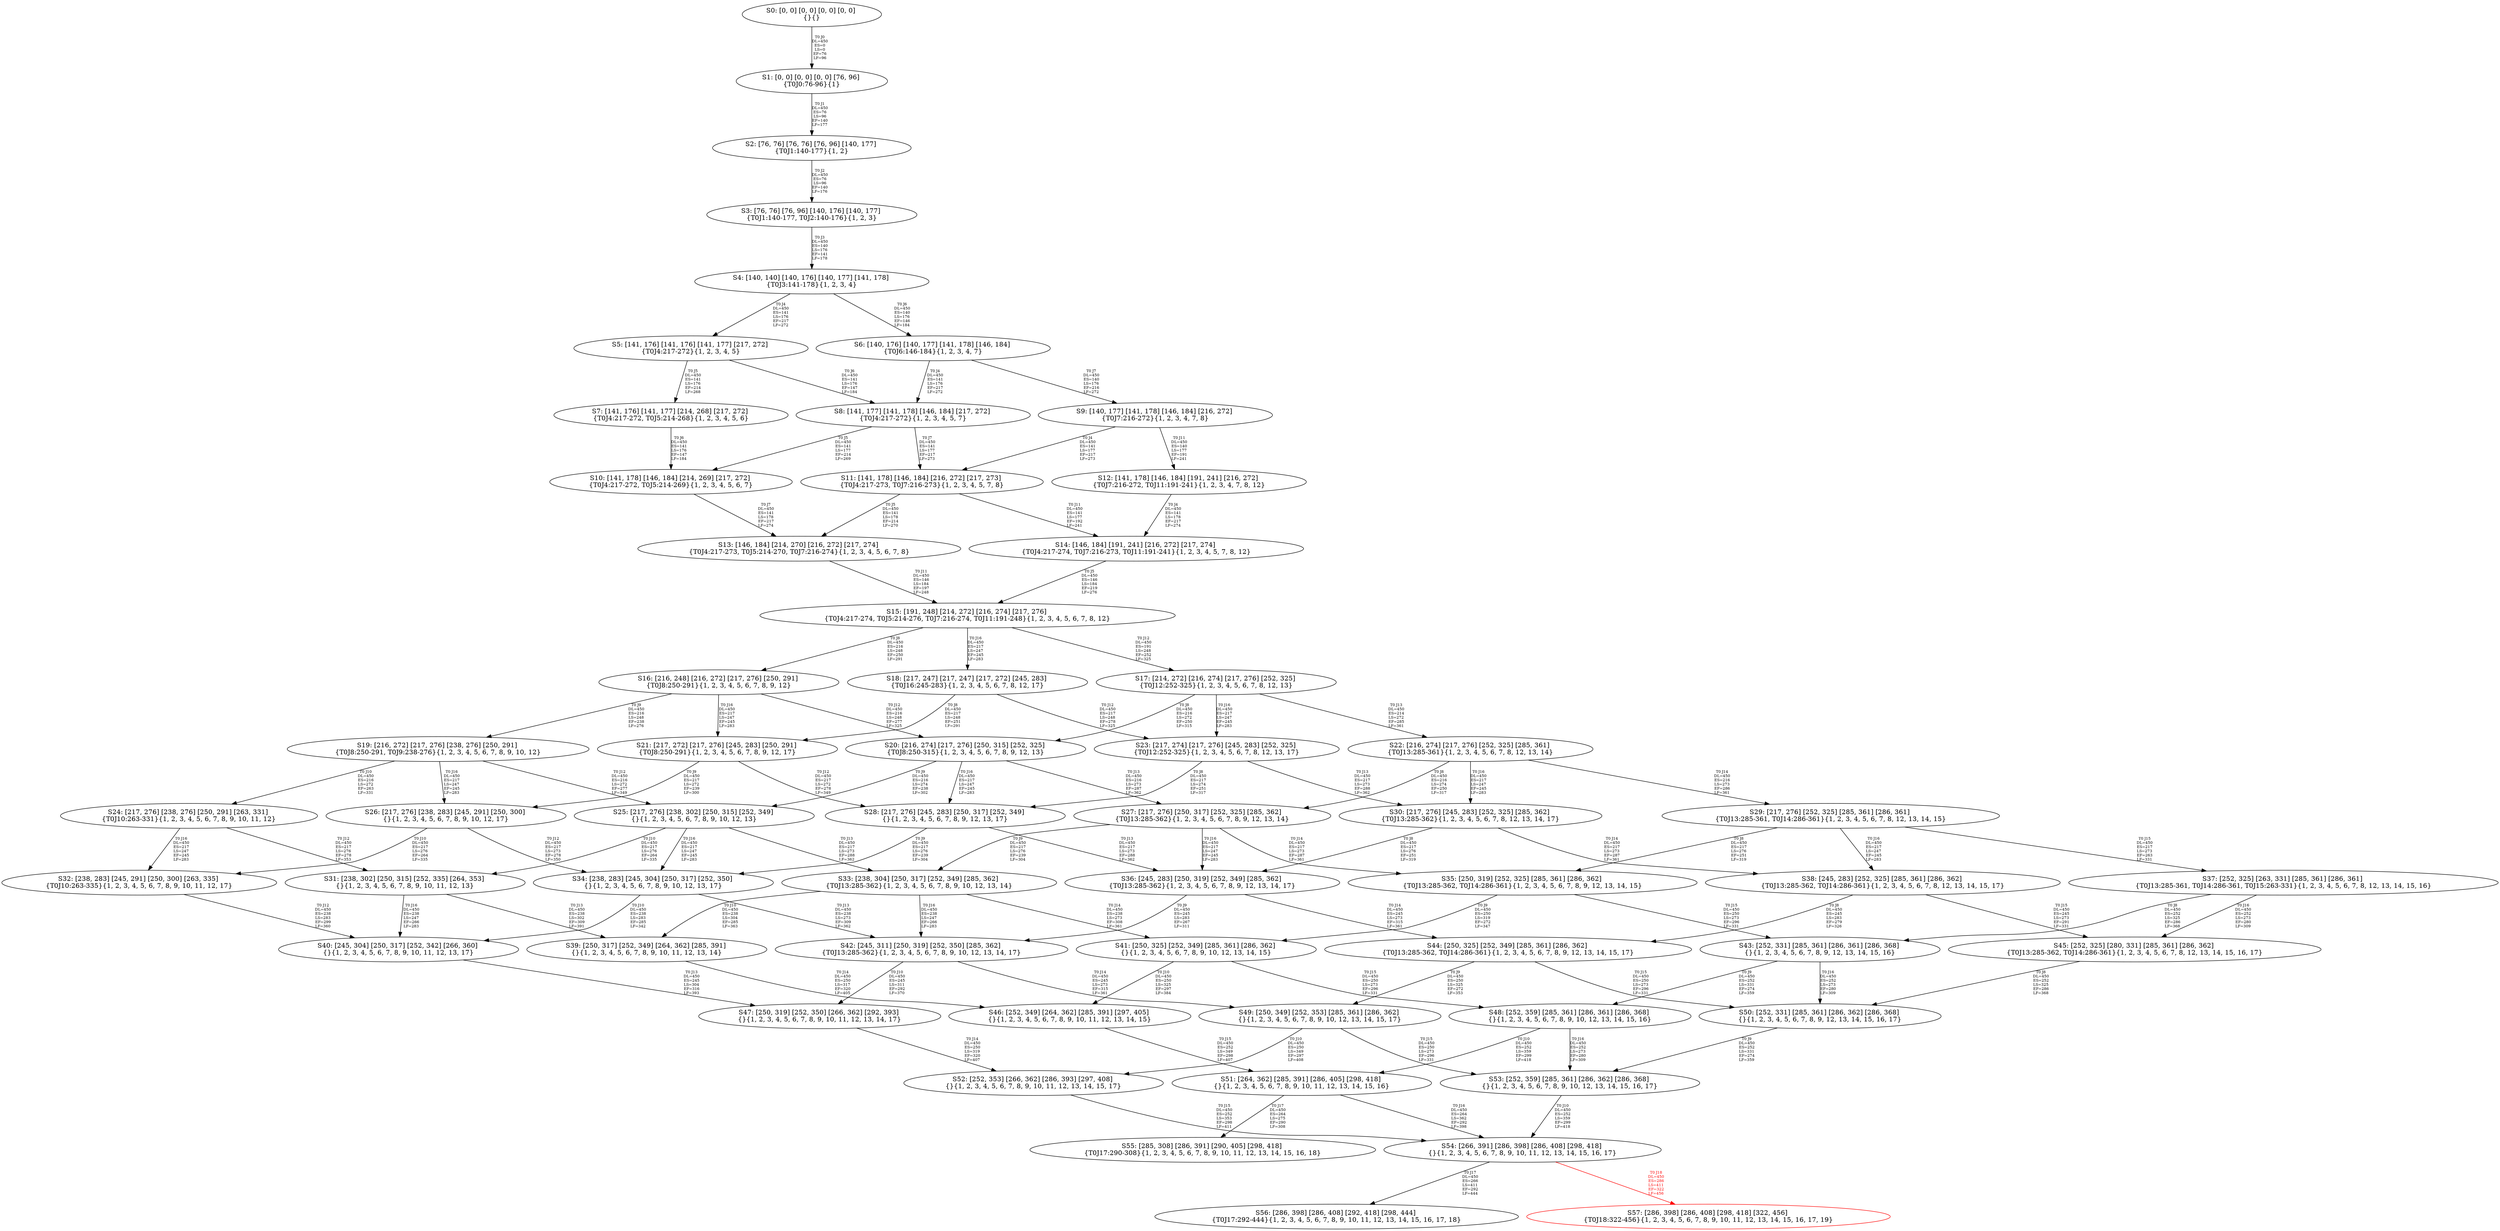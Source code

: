 digraph {
	S0[label="S0: [0, 0] [0, 0] [0, 0] [0, 0] \n{}{}"];
	S1[label="S1: [0, 0] [0, 0] [0, 0] [76, 96] \n{T0J0:76-96}{1}"];
	S2[label="S2: [76, 76] [76, 76] [76, 96] [140, 177] \n{T0J1:140-177}{1, 2}"];
	S3[label="S3: [76, 76] [76, 96] [140, 176] [140, 177] \n{T0J1:140-177, T0J2:140-176}{1, 2, 3}"];
	S4[label="S4: [140, 140] [140, 176] [140, 177] [141, 178] \n{T0J3:141-178}{1, 2, 3, 4}"];
	S5[label="S5: [141, 176] [141, 176] [141, 177] [217, 272] \n{T0J4:217-272}{1, 2, 3, 4, 5}"];
	S6[label="S6: [140, 176] [140, 177] [141, 178] [146, 184] \n{T0J6:146-184}{1, 2, 3, 4, 7}"];
	S7[label="S7: [141, 176] [141, 177] [214, 268] [217, 272] \n{T0J4:217-272, T0J5:214-268}{1, 2, 3, 4, 5, 6}"];
	S8[label="S8: [141, 177] [141, 178] [146, 184] [217, 272] \n{T0J4:217-272}{1, 2, 3, 4, 5, 7}"];
	S9[label="S9: [140, 177] [141, 178] [146, 184] [216, 272] \n{T0J7:216-272}{1, 2, 3, 4, 7, 8}"];
	S10[label="S10: [141, 178] [146, 184] [214, 269] [217, 272] \n{T0J4:217-272, T0J5:214-269}{1, 2, 3, 4, 5, 6, 7}"];
	S11[label="S11: [141, 178] [146, 184] [216, 272] [217, 273] \n{T0J4:217-273, T0J7:216-273}{1, 2, 3, 4, 5, 7, 8}"];
	S12[label="S12: [141, 178] [146, 184] [191, 241] [216, 272] \n{T0J7:216-272, T0J11:191-241}{1, 2, 3, 4, 7, 8, 12}"];
	S13[label="S13: [146, 184] [214, 270] [216, 272] [217, 274] \n{T0J4:217-273, T0J5:214-270, T0J7:216-274}{1, 2, 3, 4, 5, 6, 7, 8}"];
	S14[label="S14: [146, 184] [191, 241] [216, 272] [217, 274] \n{T0J4:217-274, T0J7:216-273, T0J11:191-241}{1, 2, 3, 4, 5, 7, 8, 12}"];
	S15[label="S15: [191, 248] [214, 272] [216, 274] [217, 276] \n{T0J4:217-274, T0J5:214-276, T0J7:216-274, T0J11:191-248}{1, 2, 3, 4, 5, 6, 7, 8, 12}"];
	S16[label="S16: [216, 248] [216, 272] [217, 276] [250, 291] \n{T0J8:250-291}{1, 2, 3, 4, 5, 6, 7, 8, 9, 12}"];
	S17[label="S17: [214, 272] [216, 274] [217, 276] [252, 325] \n{T0J12:252-325}{1, 2, 3, 4, 5, 6, 7, 8, 12, 13}"];
	S18[label="S18: [217, 247] [217, 247] [217, 272] [245, 283] \n{T0J16:245-283}{1, 2, 3, 4, 5, 6, 7, 8, 12, 17}"];
	S19[label="S19: [216, 272] [217, 276] [238, 276] [250, 291] \n{T0J8:250-291, T0J9:238-276}{1, 2, 3, 4, 5, 6, 7, 8, 9, 10, 12}"];
	S20[label="S20: [216, 274] [217, 276] [250, 315] [252, 325] \n{T0J8:250-315}{1, 2, 3, 4, 5, 6, 7, 8, 9, 12, 13}"];
	S21[label="S21: [217, 272] [217, 276] [245, 283] [250, 291] \n{T0J8:250-291}{1, 2, 3, 4, 5, 6, 7, 8, 9, 12, 17}"];
	S22[label="S22: [216, 274] [217, 276] [252, 325] [285, 361] \n{T0J13:285-361}{1, 2, 3, 4, 5, 6, 7, 8, 12, 13, 14}"];
	S23[label="S23: [217, 274] [217, 276] [245, 283] [252, 325] \n{T0J12:252-325}{1, 2, 3, 4, 5, 6, 7, 8, 12, 13, 17}"];
	S24[label="S24: [217, 276] [238, 276] [250, 291] [263, 331] \n{T0J10:263-331}{1, 2, 3, 4, 5, 6, 7, 8, 9, 10, 11, 12}"];
	S25[label="S25: [217, 276] [238, 302] [250, 315] [252, 349] \n{}{1, 2, 3, 4, 5, 6, 7, 8, 9, 10, 12, 13}"];
	S26[label="S26: [217, 276] [238, 283] [245, 291] [250, 300] \n{}{1, 2, 3, 4, 5, 6, 7, 8, 9, 10, 12, 17}"];
	S27[label="S27: [217, 276] [250, 317] [252, 325] [285, 362] \n{T0J13:285-362}{1, 2, 3, 4, 5, 6, 7, 8, 9, 12, 13, 14}"];
	S28[label="S28: [217, 276] [245, 283] [250, 317] [252, 349] \n{}{1, 2, 3, 4, 5, 6, 7, 8, 9, 12, 13, 17}"];
	S29[label="S29: [217, 276] [252, 325] [285, 361] [286, 361] \n{T0J13:285-361, T0J14:286-361}{1, 2, 3, 4, 5, 6, 7, 8, 12, 13, 14, 15}"];
	S30[label="S30: [217, 276] [245, 283] [252, 325] [285, 362] \n{T0J13:285-362}{1, 2, 3, 4, 5, 6, 7, 8, 12, 13, 14, 17}"];
	S31[label="S31: [238, 302] [250, 315] [252, 335] [264, 353] \n{}{1, 2, 3, 4, 5, 6, 7, 8, 9, 10, 11, 12, 13}"];
	S32[label="S32: [238, 283] [245, 291] [250, 300] [263, 335] \n{T0J10:263-335}{1, 2, 3, 4, 5, 6, 7, 8, 9, 10, 11, 12, 17}"];
	S33[label="S33: [238, 304] [250, 317] [252, 349] [285, 362] \n{T0J13:285-362}{1, 2, 3, 4, 5, 6, 7, 8, 9, 10, 12, 13, 14}"];
	S34[label="S34: [238, 283] [245, 304] [250, 317] [252, 350] \n{}{1, 2, 3, 4, 5, 6, 7, 8, 9, 10, 12, 13, 17}"];
	S35[label="S35: [250, 319] [252, 325] [285, 361] [286, 362] \n{T0J13:285-362, T0J14:286-361}{1, 2, 3, 4, 5, 6, 7, 8, 9, 12, 13, 14, 15}"];
	S36[label="S36: [245, 283] [250, 319] [252, 349] [285, 362] \n{T0J13:285-362}{1, 2, 3, 4, 5, 6, 7, 8, 9, 12, 13, 14, 17}"];
	S37[label="S37: [252, 325] [263, 331] [285, 361] [286, 361] \n{T0J13:285-361, T0J14:286-361, T0J15:263-331}{1, 2, 3, 4, 5, 6, 7, 8, 12, 13, 14, 15, 16}"];
	S38[label="S38: [245, 283] [252, 325] [285, 361] [286, 362] \n{T0J13:285-362, T0J14:286-361}{1, 2, 3, 4, 5, 6, 7, 8, 12, 13, 14, 15, 17}"];
	S39[label="S39: [250, 317] [252, 349] [264, 362] [285, 391] \n{}{1, 2, 3, 4, 5, 6, 7, 8, 9, 10, 11, 12, 13, 14}"];
	S40[label="S40: [245, 304] [250, 317] [252, 342] [266, 360] \n{}{1, 2, 3, 4, 5, 6, 7, 8, 9, 10, 11, 12, 13, 17}"];
	S41[label="S41: [250, 325] [252, 349] [285, 361] [286, 362] \n{}{1, 2, 3, 4, 5, 6, 7, 8, 9, 10, 12, 13, 14, 15}"];
	S42[label="S42: [245, 311] [250, 319] [252, 350] [285, 362] \n{T0J13:285-362}{1, 2, 3, 4, 5, 6, 7, 8, 9, 10, 12, 13, 14, 17}"];
	S43[label="S43: [252, 331] [285, 361] [286, 361] [286, 368] \n{}{1, 2, 3, 4, 5, 6, 7, 8, 9, 12, 13, 14, 15, 16}"];
	S44[label="S44: [250, 325] [252, 349] [285, 361] [286, 362] \n{T0J13:285-362, T0J14:286-361}{1, 2, 3, 4, 5, 6, 7, 8, 9, 12, 13, 14, 15, 17}"];
	S45[label="S45: [252, 325] [280, 331] [285, 361] [286, 362] \n{T0J13:285-362, T0J14:286-361}{1, 2, 3, 4, 5, 6, 7, 8, 12, 13, 14, 15, 16, 17}"];
	S46[label="S46: [252, 349] [264, 362] [285, 391] [297, 405] \n{}{1, 2, 3, 4, 5, 6, 7, 8, 9, 10, 11, 12, 13, 14, 15}"];
	S47[label="S47: [250, 319] [252, 350] [266, 362] [292, 393] \n{}{1, 2, 3, 4, 5, 6, 7, 8, 9, 10, 11, 12, 13, 14, 17}"];
	S48[label="S48: [252, 359] [285, 361] [286, 361] [286, 368] \n{}{1, 2, 3, 4, 5, 6, 7, 8, 9, 10, 12, 13, 14, 15, 16}"];
	S49[label="S49: [250, 349] [252, 353] [285, 361] [286, 362] \n{}{1, 2, 3, 4, 5, 6, 7, 8, 9, 10, 12, 13, 14, 15, 17}"];
	S50[label="S50: [252, 331] [285, 361] [286, 362] [286, 368] \n{}{1, 2, 3, 4, 5, 6, 7, 8, 9, 12, 13, 14, 15, 16, 17}"];
	S51[label="S51: [264, 362] [285, 391] [286, 405] [298, 418] \n{}{1, 2, 3, 4, 5, 6, 7, 8, 9, 10, 11, 12, 13, 14, 15, 16}"];
	S52[label="S52: [252, 353] [266, 362] [286, 393] [297, 408] \n{}{1, 2, 3, 4, 5, 6, 7, 8, 9, 10, 11, 12, 13, 14, 15, 17}"];
	S53[label="S53: [252, 359] [285, 361] [286, 362] [286, 368] \n{}{1, 2, 3, 4, 5, 6, 7, 8, 9, 10, 12, 13, 14, 15, 16, 17}"];
	S54[label="S54: [266, 391] [286, 398] [286, 408] [298, 418] \n{}{1, 2, 3, 4, 5, 6, 7, 8, 9, 10, 11, 12, 13, 14, 15, 16, 17}"];
	S55[label="S55: [285, 308] [286, 391] [290, 405] [298, 418] \n{T0J17:290-308}{1, 2, 3, 4, 5, 6, 7, 8, 9, 10, 11, 12, 13, 14, 15, 16, 18}"];
	S56[label="S56: [286, 398] [286, 408] [292, 418] [298, 444] \n{T0J17:292-444}{1, 2, 3, 4, 5, 6, 7, 8, 9, 10, 11, 12, 13, 14, 15, 16, 17, 18}"];
	S57[label="S57: [286, 398] [286, 408] [298, 418] [322, 456] \n{T0J18:322-456}{1, 2, 3, 4, 5, 6, 7, 8, 9, 10, 11, 12, 13, 14, 15, 16, 17, 19}"];
	S0 -> S1[label="T0 J0\nDL=450\nES=0\nLS=0\nEF=76\nLF=96",fontsize=8];
	S1 -> S2[label="T0 J1\nDL=450\nES=76\nLS=96\nEF=140\nLF=177",fontsize=8];
	S2 -> S3[label="T0 J2\nDL=450\nES=76\nLS=96\nEF=140\nLF=176",fontsize=8];
	S3 -> S4[label="T0 J3\nDL=450\nES=140\nLS=176\nEF=141\nLF=178",fontsize=8];
	S4 -> S5[label="T0 J4\nDL=450\nES=141\nLS=176\nEF=217\nLF=272",fontsize=8];
	S4 -> S6[label="T0 J6\nDL=450\nES=140\nLS=176\nEF=146\nLF=184",fontsize=8];
	S5 -> S7[label="T0 J5\nDL=450\nES=141\nLS=176\nEF=214\nLF=268",fontsize=8];
	S5 -> S8[label="T0 J6\nDL=450\nES=141\nLS=176\nEF=147\nLF=184",fontsize=8];
	S6 -> S8[label="T0 J4\nDL=450\nES=141\nLS=176\nEF=217\nLF=272",fontsize=8];
	S6 -> S9[label="T0 J7\nDL=450\nES=140\nLS=176\nEF=216\nLF=272",fontsize=8];
	S7 -> S10[label="T0 J6\nDL=450\nES=141\nLS=176\nEF=147\nLF=184",fontsize=8];
	S8 -> S10[label="T0 J5\nDL=450\nES=141\nLS=177\nEF=214\nLF=269",fontsize=8];
	S8 -> S11[label="T0 J7\nDL=450\nES=141\nLS=177\nEF=217\nLF=273",fontsize=8];
	S9 -> S11[label="T0 J4\nDL=450\nES=141\nLS=177\nEF=217\nLF=273",fontsize=8];
	S9 -> S12[label="T0 J11\nDL=450\nES=140\nLS=177\nEF=191\nLF=241",fontsize=8];
	S10 -> S13[label="T0 J7\nDL=450\nES=141\nLS=178\nEF=217\nLF=274",fontsize=8];
	S11 -> S13[label="T0 J5\nDL=450\nES=141\nLS=178\nEF=214\nLF=270",fontsize=8];
	S11 -> S14[label="T0 J11\nDL=450\nES=141\nLS=177\nEF=192\nLF=241",fontsize=8];
	S12 -> S14[label="T0 J4\nDL=450\nES=141\nLS=178\nEF=217\nLF=274",fontsize=8];
	S13 -> S15[label="T0 J11\nDL=450\nES=146\nLS=184\nEF=197\nLF=248",fontsize=8];
	S14 -> S15[label="T0 J5\nDL=450\nES=146\nLS=184\nEF=219\nLF=276",fontsize=8];
	S15 -> S16[label="T0 J8\nDL=450\nES=216\nLS=248\nEF=250\nLF=291",fontsize=8];
	S15 -> S17[label="T0 J12\nDL=450\nES=191\nLS=248\nEF=252\nLF=325",fontsize=8];
	S15 -> S18[label="T0 J16\nDL=450\nES=217\nLS=247\nEF=245\nLF=283",fontsize=8];
	S16 -> S19[label="T0 J9\nDL=450\nES=216\nLS=248\nEF=238\nLF=276",fontsize=8];
	S16 -> S20[label="T0 J12\nDL=450\nES=216\nLS=248\nEF=277\nLF=325",fontsize=8];
	S16 -> S21[label="T0 J16\nDL=450\nES=217\nLS=247\nEF=245\nLF=283",fontsize=8];
	S17 -> S20[label="T0 J8\nDL=450\nES=216\nLS=272\nEF=250\nLF=315",fontsize=8];
	S17 -> S22[label="T0 J13\nDL=450\nES=214\nLS=272\nEF=285\nLF=361",fontsize=8];
	S17 -> S23[label="T0 J16\nDL=450\nES=217\nLS=247\nEF=245\nLF=283",fontsize=8];
	S18 -> S21[label="T0 J8\nDL=450\nES=217\nLS=248\nEF=251\nLF=291",fontsize=8];
	S18 -> S23[label="T0 J12\nDL=450\nES=217\nLS=248\nEF=278\nLF=325",fontsize=8];
	S19 -> S24[label="T0 J10\nDL=450\nES=216\nLS=272\nEF=263\nLF=331",fontsize=8];
	S19 -> S25[label="T0 J12\nDL=450\nES=216\nLS=272\nEF=277\nLF=349",fontsize=8];
	S19 -> S26[label="T0 J16\nDL=450\nES=217\nLS=247\nEF=245\nLF=283",fontsize=8];
	S20 -> S25[label="T0 J9\nDL=450\nES=216\nLS=274\nEF=238\nLF=302",fontsize=8];
	S20 -> S27[label="T0 J13\nDL=450\nES=216\nLS=273\nEF=287\nLF=362",fontsize=8];
	S20 -> S28[label="T0 J16\nDL=450\nES=217\nLS=247\nEF=245\nLF=283",fontsize=8];
	S21 -> S26[label="T0 J9\nDL=450\nES=217\nLS=272\nEF=239\nLF=300",fontsize=8];
	S21 -> S28[label="T0 J12\nDL=450\nES=217\nLS=272\nEF=278\nLF=349",fontsize=8];
	S22 -> S27[label="T0 J8\nDL=450\nES=216\nLS=274\nEF=250\nLF=317",fontsize=8];
	S22 -> S29[label="T0 J14\nDL=450\nES=216\nLS=273\nEF=286\nLF=361",fontsize=8];
	S22 -> S30[label="T0 J16\nDL=450\nES=217\nLS=247\nEF=245\nLF=283",fontsize=8];
	S23 -> S28[label="T0 J8\nDL=450\nES=217\nLS=274\nEF=251\nLF=317",fontsize=8];
	S23 -> S30[label="T0 J13\nDL=450\nES=217\nLS=273\nEF=288\nLF=362",fontsize=8];
	S24 -> S31[label="T0 J12\nDL=450\nES=217\nLS=276\nEF=278\nLF=353",fontsize=8];
	S24 -> S32[label="T0 J16\nDL=450\nES=217\nLS=247\nEF=245\nLF=283",fontsize=8];
	S25 -> S31[label="T0 J10\nDL=450\nES=217\nLS=276\nEF=264\nLF=335",fontsize=8];
	S25 -> S33[label="T0 J13\nDL=450\nES=217\nLS=273\nEF=288\nLF=362",fontsize=8];
	S25 -> S34[label="T0 J16\nDL=450\nES=217\nLS=247\nEF=245\nLF=283",fontsize=8];
	S26 -> S32[label="T0 J10\nDL=450\nES=217\nLS=276\nEF=264\nLF=335",fontsize=8];
	S26 -> S34[label="T0 J12\nDL=450\nES=217\nLS=273\nEF=278\nLF=350",fontsize=8];
	S27 -> S33[label="T0 J9\nDL=450\nES=217\nLS=276\nEF=239\nLF=304",fontsize=8];
	S27 -> S35[label="T0 J14\nDL=450\nES=217\nLS=273\nEF=287\nLF=361",fontsize=8];
	S27 -> S36[label="T0 J16\nDL=450\nES=217\nLS=247\nEF=245\nLF=283",fontsize=8];
	S28 -> S34[label="T0 J9\nDL=450\nES=217\nLS=276\nEF=239\nLF=304",fontsize=8];
	S28 -> S36[label="T0 J13\nDL=450\nES=217\nLS=273\nEF=288\nLF=362",fontsize=8];
	S29 -> S35[label="T0 J8\nDL=450\nES=217\nLS=276\nEF=251\nLF=319",fontsize=8];
	S29 -> S37[label="T0 J15\nDL=450\nES=217\nLS=273\nEF=263\nLF=331",fontsize=8];
	S29 -> S38[label="T0 J16\nDL=450\nES=217\nLS=247\nEF=245\nLF=283",fontsize=8];
	S30 -> S36[label="T0 J8\nDL=450\nES=217\nLS=276\nEF=251\nLF=319",fontsize=8];
	S30 -> S38[label="T0 J14\nDL=450\nES=217\nLS=273\nEF=287\nLF=361",fontsize=8];
	S31 -> S39[label="T0 J13\nDL=450\nES=238\nLS=302\nEF=309\nLF=391",fontsize=8];
	S31 -> S40[label="T0 J16\nDL=450\nES=238\nLS=247\nEF=266\nLF=283",fontsize=8];
	S32 -> S40[label="T0 J12\nDL=450\nES=238\nLS=283\nEF=299\nLF=360",fontsize=8];
	S33 -> S39[label="T0 J10\nDL=450\nES=238\nLS=304\nEF=285\nLF=363",fontsize=8];
	S33 -> S41[label="T0 J14\nDL=450\nES=238\nLS=273\nEF=308\nLF=361",fontsize=8];
	S33 -> S42[label="T0 J16\nDL=450\nES=238\nLS=247\nEF=266\nLF=283",fontsize=8];
	S34 -> S40[label="T0 J10\nDL=450\nES=238\nLS=283\nEF=285\nLF=342",fontsize=8];
	S34 -> S42[label="T0 J13\nDL=450\nES=238\nLS=273\nEF=309\nLF=362",fontsize=8];
	S35 -> S41[label="T0 J9\nDL=450\nES=250\nLS=319\nEF=272\nLF=347",fontsize=8];
	S35 -> S43[label="T0 J15\nDL=450\nES=250\nLS=273\nEF=296\nLF=331",fontsize=8];
	S36 -> S42[label="T0 J9\nDL=450\nES=245\nLS=283\nEF=267\nLF=311",fontsize=8];
	S36 -> S44[label="T0 J14\nDL=450\nES=245\nLS=273\nEF=315\nLF=361",fontsize=8];
	S37 -> S43[label="T0 J8\nDL=450\nES=252\nLS=325\nEF=286\nLF=368",fontsize=8];
	S37 -> S45[label="T0 J16\nDL=450\nES=252\nLS=273\nEF=280\nLF=309",fontsize=8];
	S38 -> S44[label="T0 J8\nDL=450\nES=245\nLS=283\nEF=279\nLF=326",fontsize=8];
	S38 -> S45[label="T0 J15\nDL=450\nES=245\nLS=273\nEF=291\nLF=331",fontsize=8];
	S39 -> S46[label="T0 J14\nDL=450\nES=250\nLS=317\nEF=320\nLF=405",fontsize=8];
	S40 -> S47[label="T0 J13\nDL=450\nES=245\nLS=304\nEF=316\nLF=393",fontsize=8];
	S41 -> S46[label="T0 J10\nDL=450\nES=250\nLS=325\nEF=297\nLF=384",fontsize=8];
	S41 -> S48[label="T0 J15\nDL=450\nES=250\nLS=273\nEF=296\nLF=331",fontsize=8];
	S42 -> S47[label="T0 J10\nDL=450\nES=245\nLS=311\nEF=292\nLF=370",fontsize=8];
	S42 -> S49[label="T0 J14\nDL=450\nES=245\nLS=273\nEF=315\nLF=361",fontsize=8];
	S43 -> S48[label="T0 J9\nDL=450\nES=252\nLS=331\nEF=274\nLF=359",fontsize=8];
	S43 -> S50[label="T0 J16\nDL=450\nES=252\nLS=273\nEF=280\nLF=309",fontsize=8];
	S44 -> S49[label="T0 J9\nDL=450\nES=250\nLS=325\nEF=272\nLF=353",fontsize=8];
	S44 -> S50[label="T0 J15\nDL=450\nES=250\nLS=273\nEF=296\nLF=331",fontsize=8];
	S45 -> S50[label="T0 J8\nDL=450\nES=252\nLS=325\nEF=286\nLF=368",fontsize=8];
	S46 -> S51[label="T0 J15\nDL=450\nES=252\nLS=349\nEF=298\nLF=407",fontsize=8];
	S47 -> S52[label="T0 J14\nDL=450\nES=250\nLS=319\nEF=320\nLF=407",fontsize=8];
	S48 -> S51[label="T0 J10\nDL=450\nES=252\nLS=359\nEF=299\nLF=418",fontsize=8];
	S48 -> S53[label="T0 J16\nDL=450\nES=252\nLS=273\nEF=280\nLF=309",fontsize=8];
	S49 -> S52[label="T0 J10\nDL=450\nES=250\nLS=349\nEF=297\nLF=408",fontsize=8];
	S49 -> S53[label="T0 J15\nDL=450\nES=250\nLS=273\nEF=296\nLF=331",fontsize=8];
	S50 -> S53[label="T0 J9\nDL=450\nES=252\nLS=331\nEF=274\nLF=359",fontsize=8];
	S51 -> S54[label="T0 J16\nDL=450\nES=264\nLS=362\nEF=292\nLF=398",fontsize=8];
	S51 -> S55[label="T0 J17\nDL=450\nES=264\nLS=275\nEF=290\nLF=308",fontsize=8];
	S52 -> S54[label="T0 J15\nDL=450\nES=252\nLS=353\nEF=298\nLF=411",fontsize=8];
	S53 -> S54[label="T0 J10\nDL=450\nES=252\nLS=359\nEF=299\nLF=418",fontsize=8];
	S54 -> S56[label="T0 J17\nDL=450\nES=266\nLS=411\nEF=292\nLF=444",fontsize=8];
	S54 -> S57[label="T0 J18\nDL=450\nES=286\nLS=411\nEF=322\nLF=456",color=Red,fontcolor=Red,fontsize=8];
S57[color=Red];
}
